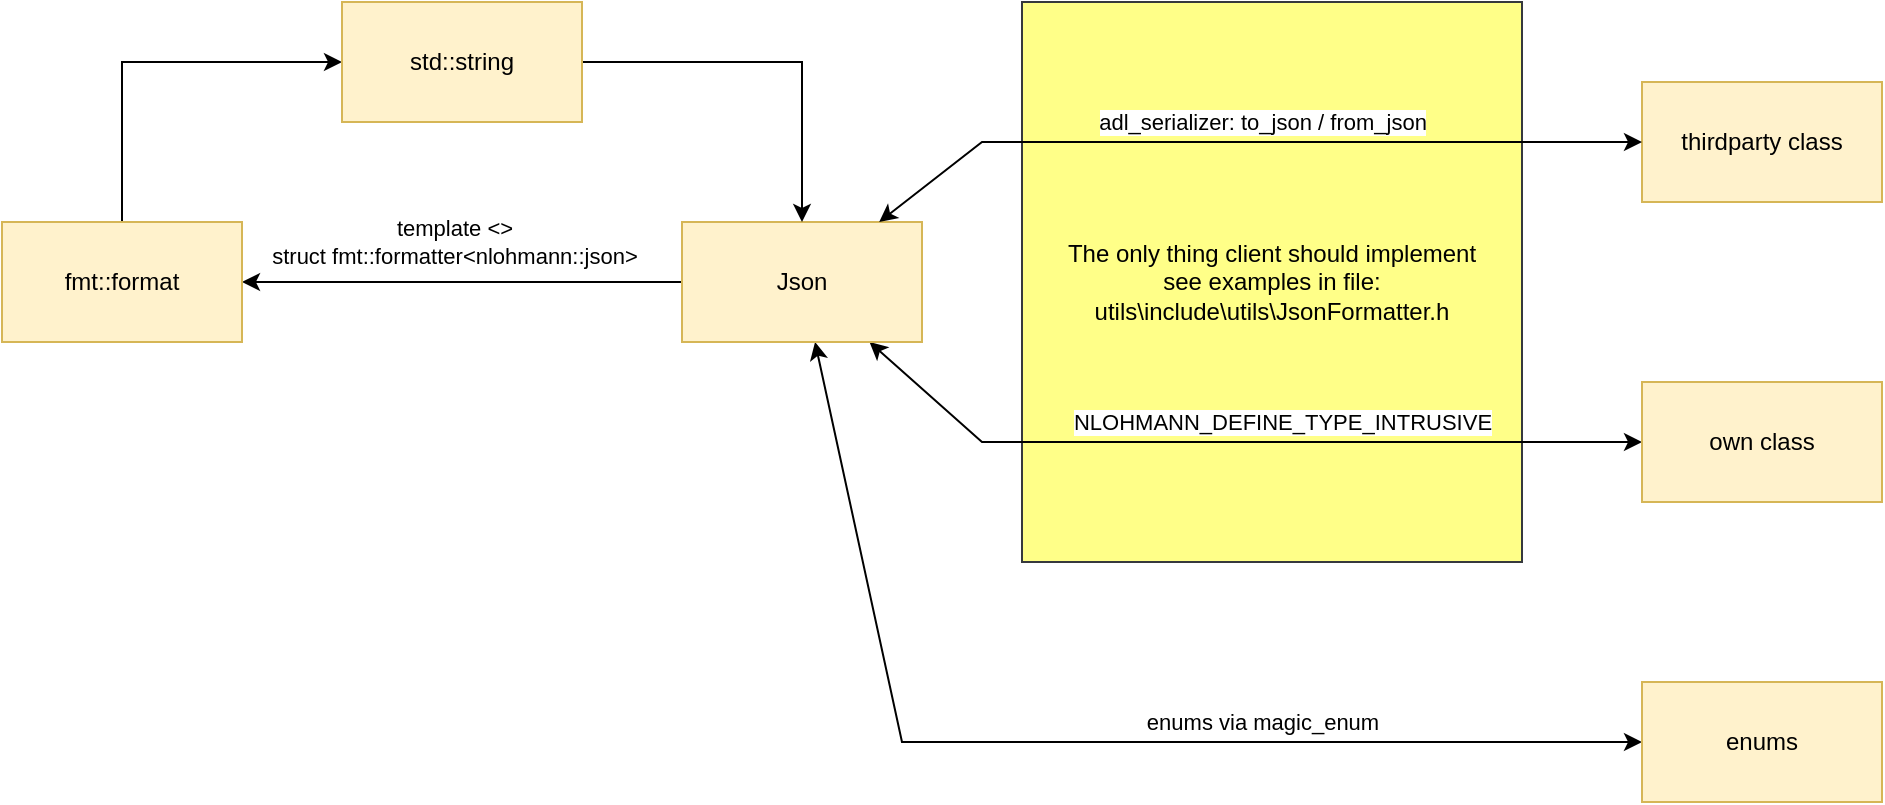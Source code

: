 <mxfile version="21.1.2" type="device">
  <diagram name="Json-and-Fmt" id="6ZBA9XUlx-laJzU7txON">
    <mxGraphModel dx="2474" dy="805" grid="1" gridSize="10" guides="1" tooltips="1" connect="1" arrows="1" fold="1" page="0" pageScale="1" pageWidth="850" pageHeight="1100" math="0" shadow="0">
      <root>
        <mxCell id="0" />
        <mxCell id="1" parent="0" />
        <mxCell id="aS4h2zil9dQ8FXHDszH4-2" value="The only thing client should implement&lt;br&gt;see examples in file:&lt;br&gt;utils\include\utils\JsonFormatter.h" style="rounded=0;whiteSpace=wrap;html=1;fillColor=#ffff88;strokeColor=#36393d;" vertex="1" parent="1">
          <mxGeometry x="450" y="420" width="250" height="280" as="geometry" />
        </mxCell>
        <mxCell id="aS4h2zil9dQ8FXHDszH4-3" value="&lt;div style=&quot;border-color: var(--border-color);&quot;&gt;template &amp;lt;&amp;gt;&lt;/div&gt;&lt;div style=&quot;border-color: var(--border-color);&quot;&gt;struct fmt::formatter&amp;lt;nlohmann::json&amp;gt;&lt;/div&gt;" style="edgeStyle=orthogonalEdgeStyle;rounded=0;orthogonalLoop=1;jettySize=auto;html=1;" edge="1" parent="1" source="aS4h2zil9dQ8FXHDszH4-6" target="aS4h2zil9dQ8FXHDszH4-9">
          <mxGeometry x="0.035" y="-20" relative="1" as="geometry">
            <mxPoint x="110" y="550" as="sourcePoint" />
            <mxPoint as="offset" />
          </mxGeometry>
        </mxCell>
        <mxCell id="aS4h2zil9dQ8FXHDszH4-4" value="NLOHMANN_DEFINE_TYPE_INTRUSIVE" style="rounded=0;orthogonalLoop=1;jettySize=auto;html=1;startArrow=classic;startFill=1;" edge="1" parent="1" source="aS4h2zil9dQ8FXHDszH4-6" target="aS4h2zil9dQ8FXHDszH4-13">
          <mxGeometry x="0.112" y="10" relative="1" as="geometry">
            <mxPoint x="670" y="660" as="targetPoint" />
            <Array as="points">
              <mxPoint x="430" y="640" />
            </Array>
            <mxPoint as="offset" />
          </mxGeometry>
        </mxCell>
        <mxCell id="aS4h2zil9dQ8FXHDszH4-5" value="enums via magic_enum" style="edgeStyle=none;shape=connector;rounded=0;orthogonalLoop=1;jettySize=auto;html=1;labelBackgroundColor=default;strokeColor=default;fontFamily=Helvetica;fontSize=11;fontColor=default;startArrow=classic;startFill=1;endArrow=classic;" edge="1" parent="1" source="aS4h2zil9dQ8FXHDszH4-14" target="aS4h2zil9dQ8FXHDszH4-6">
          <mxGeometry x="-0.339" y="-10" relative="1" as="geometry">
            <mxPoint x="768.421" y="700" as="sourcePoint" />
            <Array as="points">
              <mxPoint x="390" y="790" />
            </Array>
            <mxPoint as="offset" />
          </mxGeometry>
        </mxCell>
        <mxCell id="aS4h2zil9dQ8FXHDszH4-6" value="Json" style="rounded=0;whiteSpace=wrap;html=1;fillColor=#fff2cc;strokeColor=#d6b656;" vertex="1" parent="1">
          <mxGeometry x="280" y="530" width="120" height="60" as="geometry" />
        </mxCell>
        <mxCell id="aS4h2zil9dQ8FXHDszH4-7" value="thirdparty class" style="rounded=0;whiteSpace=wrap;html=1;fillColor=#fff2cc;strokeColor=#d6b656;" vertex="1" parent="1">
          <mxGeometry x="760" y="460" width="120" height="60" as="geometry" />
        </mxCell>
        <mxCell id="aS4h2zil9dQ8FXHDszH4-8" style="edgeStyle=orthogonalEdgeStyle;rounded=0;orthogonalLoop=1;jettySize=auto;html=1;entryX=0;entryY=0.5;entryDx=0;entryDy=0;exitX=0.5;exitY=0;exitDx=0;exitDy=0;" edge="1" parent="1" source="aS4h2zil9dQ8FXHDszH4-9" target="aS4h2zil9dQ8FXHDszH4-12">
          <mxGeometry relative="1" as="geometry" />
        </mxCell>
        <mxCell id="aS4h2zil9dQ8FXHDszH4-9" value="fmt::format" style="rounded=0;whiteSpace=wrap;html=1;fillColor=#fff2cc;strokeColor=#d6b656;" vertex="1" parent="1">
          <mxGeometry x="-60" y="530" width="120" height="60" as="geometry" />
        </mxCell>
        <mxCell id="aS4h2zil9dQ8FXHDszH4-10" value="adl_serializer:&amp;nbsp;&lt;span style=&quot;border-color: var(--border-color);&quot;&gt;to_json /&amp;nbsp;&lt;/span&gt;&lt;span style=&quot;border-color: var(--border-color);&quot;&gt;from_json&lt;/span&gt;" style="rounded=0;orthogonalLoop=1;jettySize=auto;html=1;startArrow=classic;startFill=1;" edge="1" parent="1" source="aS4h2zil9dQ8FXHDszH4-6" target="aS4h2zil9dQ8FXHDszH4-7">
          <mxGeometry x="0.038" y="10" relative="1" as="geometry">
            <mxPoint x="420" y="550" as="sourcePoint" />
            <mxPoint x="480" y="550" as="targetPoint" />
            <Array as="points">
              <mxPoint x="430" y="490" />
            </Array>
            <mxPoint as="offset" />
          </mxGeometry>
        </mxCell>
        <mxCell id="aS4h2zil9dQ8FXHDszH4-11" style="edgeStyle=orthogonalEdgeStyle;rounded=0;orthogonalLoop=1;jettySize=auto;html=1;entryX=0.5;entryY=0;entryDx=0;entryDy=0;" edge="1" parent="1" source="aS4h2zil9dQ8FXHDszH4-12" target="aS4h2zil9dQ8FXHDszH4-6">
          <mxGeometry relative="1" as="geometry" />
        </mxCell>
        <mxCell id="aS4h2zil9dQ8FXHDszH4-12" value="std::string" style="rounded=0;whiteSpace=wrap;html=1;fillColor=#fff2cc;strokeColor=#d6b656;" vertex="1" parent="1">
          <mxGeometry x="110" y="420" width="120" height="60" as="geometry" />
        </mxCell>
        <mxCell id="aS4h2zil9dQ8FXHDszH4-13" value="own class" style="rounded=0;whiteSpace=wrap;html=1;fillColor=#fff2cc;strokeColor=#d6b656;" vertex="1" parent="1">
          <mxGeometry x="760" y="610" width="120" height="60" as="geometry" />
        </mxCell>
        <mxCell id="aS4h2zil9dQ8FXHDszH4-14" value="enums" style="rounded=0;whiteSpace=wrap;html=1;fillColor=#fff2cc;strokeColor=#d6b656;" vertex="1" parent="1">
          <mxGeometry x="760" y="760" width="120" height="60" as="geometry" />
        </mxCell>
      </root>
    </mxGraphModel>
  </diagram>
</mxfile>
